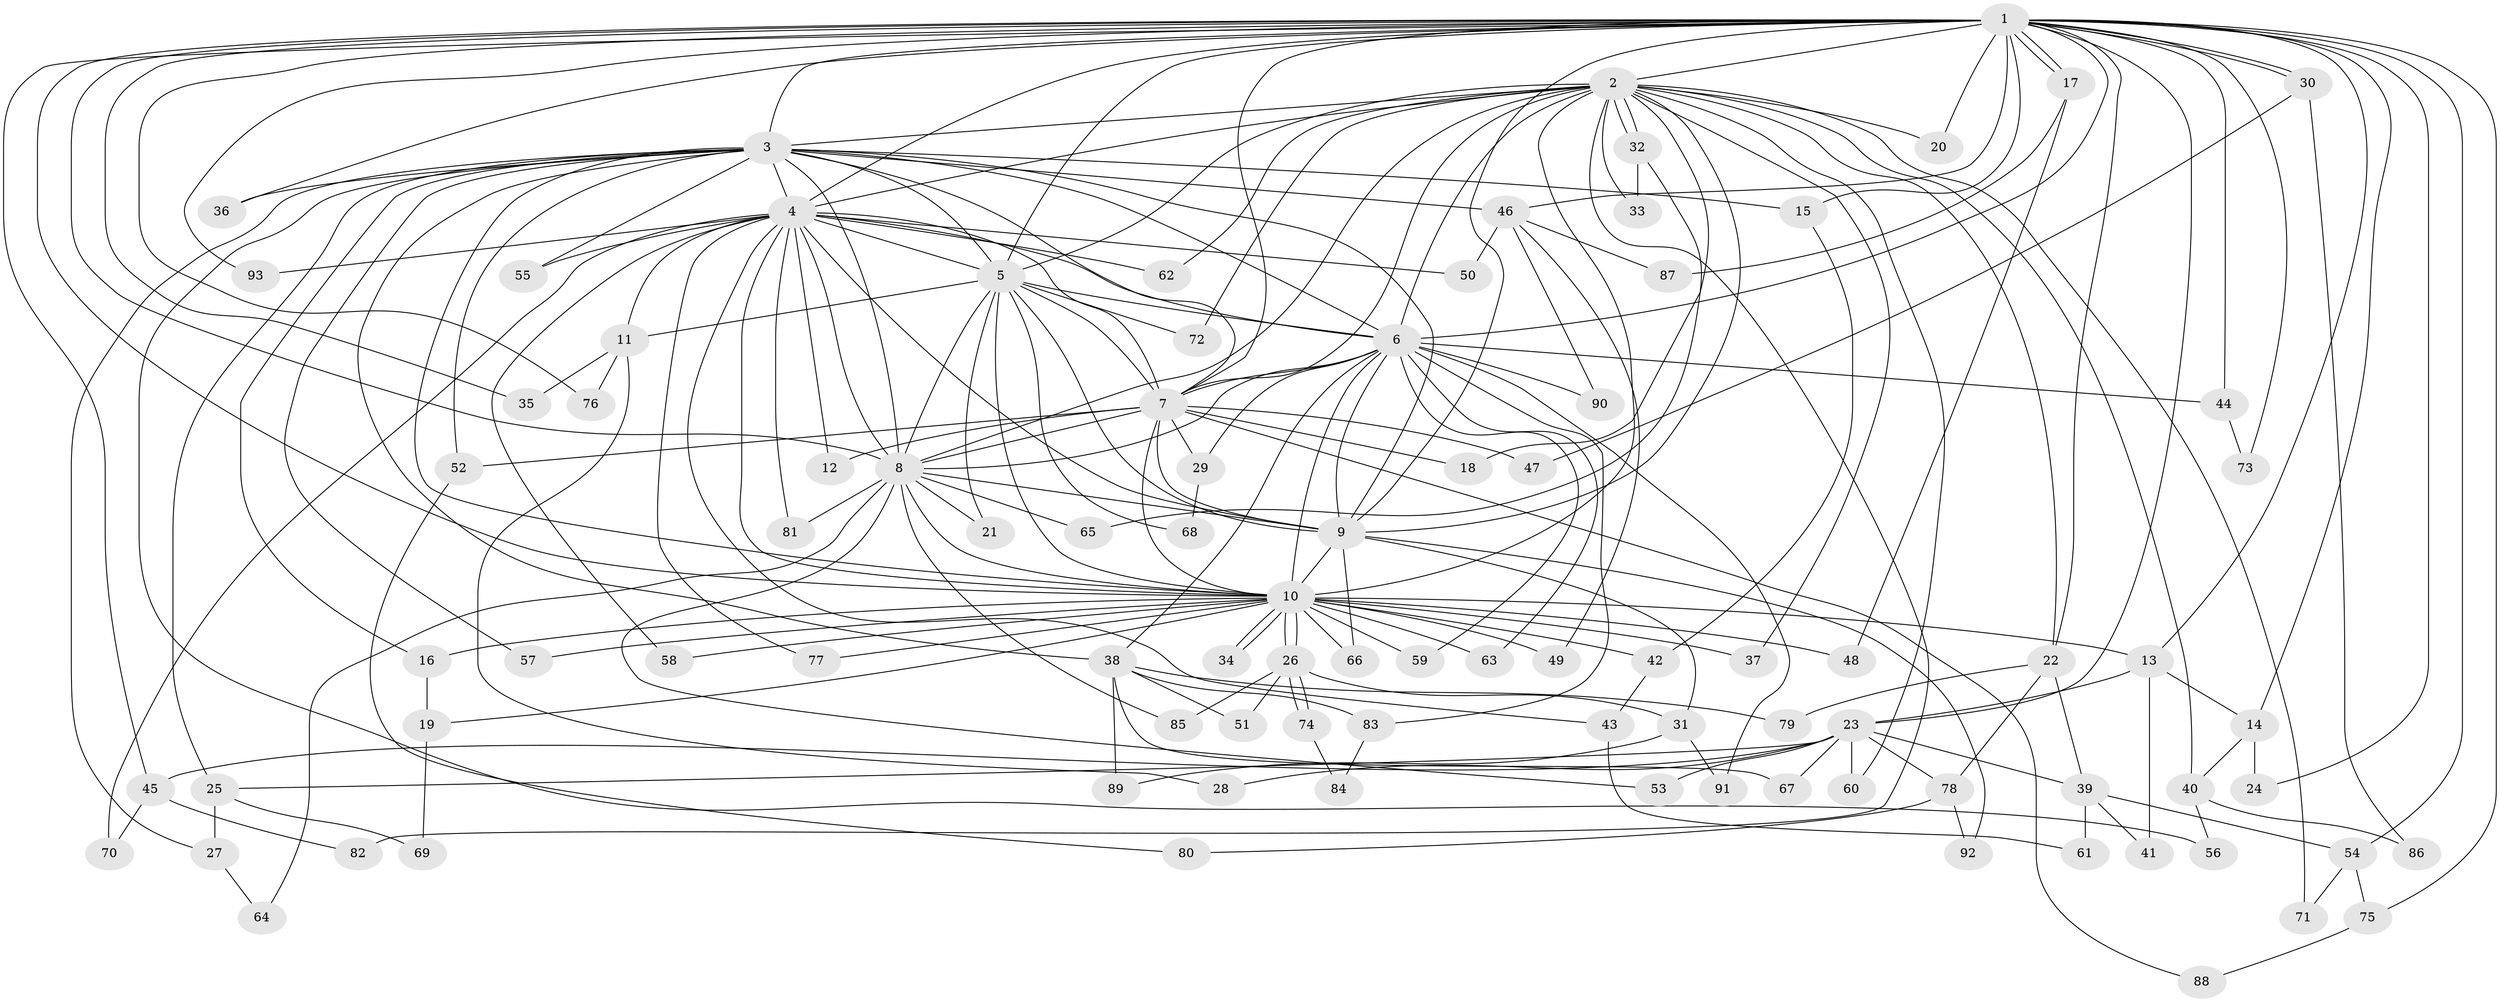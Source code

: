 // Generated by graph-tools (version 1.1) at 2025/46/03/09/25 04:46:22]
// undirected, 93 vertices, 211 edges
graph export_dot {
graph [start="1"]
  node [color=gray90,style=filled];
  1;
  2;
  3;
  4;
  5;
  6;
  7;
  8;
  9;
  10;
  11;
  12;
  13;
  14;
  15;
  16;
  17;
  18;
  19;
  20;
  21;
  22;
  23;
  24;
  25;
  26;
  27;
  28;
  29;
  30;
  31;
  32;
  33;
  34;
  35;
  36;
  37;
  38;
  39;
  40;
  41;
  42;
  43;
  44;
  45;
  46;
  47;
  48;
  49;
  50;
  51;
  52;
  53;
  54;
  55;
  56;
  57;
  58;
  59;
  60;
  61;
  62;
  63;
  64;
  65;
  66;
  67;
  68;
  69;
  70;
  71;
  72;
  73;
  74;
  75;
  76;
  77;
  78;
  79;
  80;
  81;
  82;
  83;
  84;
  85;
  86;
  87;
  88;
  89;
  90;
  91;
  92;
  93;
  1 -- 2;
  1 -- 3;
  1 -- 4;
  1 -- 5;
  1 -- 6;
  1 -- 7;
  1 -- 8;
  1 -- 9;
  1 -- 10;
  1 -- 13;
  1 -- 14;
  1 -- 15;
  1 -- 17;
  1 -- 17;
  1 -- 20;
  1 -- 22;
  1 -- 23;
  1 -- 24;
  1 -- 30;
  1 -- 30;
  1 -- 35;
  1 -- 36;
  1 -- 44;
  1 -- 45;
  1 -- 46;
  1 -- 54;
  1 -- 73;
  1 -- 75;
  1 -- 76;
  1 -- 93;
  2 -- 3;
  2 -- 4;
  2 -- 5;
  2 -- 6;
  2 -- 7;
  2 -- 8;
  2 -- 9;
  2 -- 10;
  2 -- 18;
  2 -- 20;
  2 -- 22;
  2 -- 32;
  2 -- 32;
  2 -- 33;
  2 -- 37;
  2 -- 40;
  2 -- 60;
  2 -- 62;
  2 -- 71;
  2 -- 72;
  2 -- 82;
  3 -- 4;
  3 -- 5;
  3 -- 6;
  3 -- 7;
  3 -- 8;
  3 -- 9;
  3 -- 10;
  3 -- 15;
  3 -- 16;
  3 -- 25;
  3 -- 27;
  3 -- 36;
  3 -- 38;
  3 -- 46;
  3 -- 52;
  3 -- 55;
  3 -- 56;
  3 -- 57;
  4 -- 5;
  4 -- 6;
  4 -- 7;
  4 -- 8;
  4 -- 9;
  4 -- 10;
  4 -- 11;
  4 -- 12;
  4 -- 43;
  4 -- 50;
  4 -- 55;
  4 -- 58;
  4 -- 62;
  4 -- 70;
  4 -- 77;
  4 -- 81;
  4 -- 93;
  5 -- 6;
  5 -- 7;
  5 -- 8;
  5 -- 9;
  5 -- 10;
  5 -- 11;
  5 -- 21;
  5 -- 68;
  5 -- 72;
  6 -- 7;
  6 -- 8;
  6 -- 9;
  6 -- 10;
  6 -- 29;
  6 -- 38;
  6 -- 44;
  6 -- 59;
  6 -- 63;
  6 -- 83;
  6 -- 90;
  6 -- 91;
  7 -- 8;
  7 -- 9;
  7 -- 10;
  7 -- 12;
  7 -- 18;
  7 -- 29;
  7 -- 47;
  7 -- 52;
  7 -- 88;
  8 -- 9;
  8 -- 10;
  8 -- 21;
  8 -- 53;
  8 -- 64;
  8 -- 65;
  8 -- 81;
  8 -- 85;
  9 -- 10;
  9 -- 31;
  9 -- 66;
  9 -- 92;
  10 -- 13;
  10 -- 16;
  10 -- 19;
  10 -- 26;
  10 -- 26;
  10 -- 34;
  10 -- 34;
  10 -- 37;
  10 -- 42;
  10 -- 48;
  10 -- 49;
  10 -- 57;
  10 -- 58;
  10 -- 59;
  10 -- 63;
  10 -- 66;
  10 -- 77;
  11 -- 28;
  11 -- 35;
  11 -- 76;
  13 -- 14;
  13 -- 23;
  13 -- 41;
  14 -- 24;
  14 -- 40;
  15 -- 42;
  16 -- 19;
  17 -- 48;
  17 -- 87;
  19 -- 69;
  22 -- 39;
  22 -- 78;
  22 -- 79;
  23 -- 25;
  23 -- 28;
  23 -- 39;
  23 -- 45;
  23 -- 53;
  23 -- 60;
  23 -- 67;
  23 -- 78;
  25 -- 27;
  25 -- 69;
  26 -- 31;
  26 -- 51;
  26 -- 74;
  26 -- 74;
  26 -- 85;
  27 -- 64;
  29 -- 68;
  30 -- 47;
  30 -- 86;
  31 -- 89;
  31 -- 91;
  32 -- 33;
  32 -- 65;
  38 -- 51;
  38 -- 67;
  38 -- 79;
  38 -- 83;
  38 -- 89;
  39 -- 41;
  39 -- 54;
  39 -- 61;
  40 -- 56;
  40 -- 86;
  42 -- 43;
  43 -- 61;
  44 -- 73;
  45 -- 70;
  45 -- 82;
  46 -- 49;
  46 -- 50;
  46 -- 87;
  46 -- 90;
  52 -- 80;
  54 -- 71;
  54 -- 75;
  74 -- 84;
  75 -- 88;
  78 -- 80;
  78 -- 92;
  83 -- 84;
}
